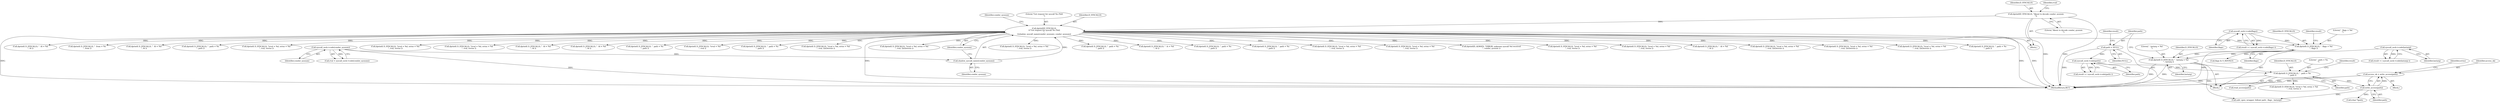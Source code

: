 digraph "0_htcondor_5e5571d1a431eb3c61977b6dd6ec90186ef79867_4@API" {
"1000721" [label="(Call,access_ok = write_access(path))"];
"1000723" [label="(Call,write_access(path))"];
"1000698" [label="(Call,dprintf( D_SYSCALLS, \"  path = %s\n\", path ))"];
"1000687" [label="(Call,dprintf( D_SYSCALLS, \"  lastarg = %d\n\", lastarg ))"];
"1000677" [label="(Call,dprintf( D_SYSCALLS, \"  flags = %d\n\", flags ))"];
"1000224" [label="(Call,dprintf(D_SYSCALLS,\n\t\t\"Got request for syscall %s (%d)\n\",\n\t\tshadow_syscall_name(condor_sysnum), condor_sysnum))"];
"1000158" [label="(Call,dprintf(D_SYSCALLS, \"About to decode condor_sysnum\n\"))"];
"1000227" [label="(Call,shadow_syscall_name(condor_sysnum))"];
"1000163" [label="(Call,syscall_sock->code(condor_sysnum))"];
"1000673" [label="(Call,syscall_sock->code(flags))"];
"1000683" [label="(Call,syscall_sock->code(lastarg))"];
"1000696" [label="(Call,syscall_sock->code(path))"];
"1000691" [label="(Call,path = NULL)"];
"1000723" [label="(Call,write_access(path))"];
"1000637" [label="(Call,dprintf( D_SYSCALLS, \"\trval = %d, errno = %d\n\", rval, terrno ))"];
"1000693" [label="(Identifier,NULL)"];
"1001470" [label="(Call,dprintf( D_SYSCALLS, \"  path = %s\n\", path ))"];
"1000733" [label="(Call,safe_open_wrapper_follow( path , flags , lastarg))"];
"1001542" [label="(Call,dprintf( D_SYSCALLS, \"  fs = %d\n\", fd ))"];
"1000228" [label="(Identifier,condor_sysnum)"];
"1000227" [label="(Call,shadow_syscall_name(condor_sysnum))"];
"1001380" [label="(Call,dprintf( D_SYSCALLS, \"  path = %s\n\", path ))"];
"1000668" [label="(Block,)"];
"1000751" [label="(Call,dprintf( D_SYSCALLS, \"\trval = %d, errno = %d\n\", rval, terrno ))"];
"1000678" [label="(Identifier,D_SYSCALLS)"];
"1000698" [label="(Call,dprintf( D_SYSCALLS, \"  path = %s\n\", path ))"];
"1000673" [label="(Call,syscall_sock->code(flags))"];
"1002373" [label="(Call,dprintf( D_SYSCALLS, \"  path = %s\n\", path ))"];
"1000721" [label="(Call,access_ok = write_access(path))"];
"1000261" [label="(Call,dprintf( D_SYSCALLS, \"\trval = %d, errno = %d\n\", rval, terrno ))"];
"1000589" [label="(Call,dprintf( D_SYSCALLS, \"\trval = %d, errno = %d\n\", rval, terrno ))"];
"1000701" [label="(Identifier,path)"];
"1000689" [label="(Literal,\"  lastarg = %d\n\")"];
"1002463" [label="(Call,dprintf(D_ALWAYS, \"ERROR: unknown syscall %d received\n\", condor_sysnum ))"];
"1000229" [label="(Identifier,condor_sysnum)"];
"1000163" [label="(Call,syscall_sock->code(condor_sysnum))"];
"1000441" [label="(Call,dprintf( D_SYSCALLS, \"\trval = %d, errno = %d\n\", rval, terrno ))"];
"1001339" [label="(Call,dprintf( D_SYSCALLS, \"\trval = %d, errno = %d\n\", rval, terrno ))"];
"1000682" [label="(Identifier,result)"];
"1000681" [label="(Call,result = ( syscall_sock->code(lastarg) ))"];
"1000853" [label="(Call,dprintf( D_SYSCALLS, \"  fd = %d\n\", fd ))"];
"1001814" [label="(Call,dprintf( D_SYSCALLS, \"\trval = %d, errno = %d\n\", rval, (int)terrno ))"];
"1000717" [label="(Call,read_access(path))"];
"1001885" [label="(Call,dprintf( D_SYSCALLS, \"\trval = %d, errno = %d\n\", rval, (int)terrno ))"];
"1000224" [label="(Call,dprintf(D_SYSCALLS,\n\t\t\"Got request for syscall %s (%d)\n\",\n\t\tshadow_syscall_name(condor_sysnum), condor_sysnum))"];
"1000226" [label="(Literal,\"Got request for syscall %s (%d)\n\")"];
"1000691" [label="(Call,path = NULL)"];
"1001961" [label="(Call,dprintf( D_SYSCALLS, \"\trval = %d, errno = %d\n\", rval, (int)terrno ))"];
"1000711" [label="(Call,flags & O_RDONLY)"];
"1001141" [label="(Call,dprintf( D_SYSCALLS, \"  path = %s\n\", path ))"];
"1000679" [label="(Literal,\"  flags = %d\n\")"];
"1000775" [label="(Call,(char *)path)"];
"1000225" [label="(Identifier,D_SYSCALLS)"];
"1000793" [label="(Call,dprintf( D_SYSCALLS, \"  fd = %d\n\", fd ))"];
"1001225" [label="(Call,dprintf( D_SYSCALLS, \"  from = %s\n\", from ))"];
"1000159" [label="(Identifier,D_SYSCALLS)"];
"1000955" [label="(Call,dprintf( D_SYSCALLS, \"  fd = %d\n\", fd ))"];
"1002112" [label="(Call,dprintf( D_SYSCALLS, \"  path = %s\n\", path ))"];
"1000162" [label="(Identifier,rval)"];
"1000699" [label="(Identifier,D_SYSCALLS)"];
"1000687" [label="(Call,dprintf( D_SYSCALLS, \"  lastarg = %d\n\", lastarg ))"];
"1000720" [label="(Block,)"];
"1000680" [label="(Identifier,flags)"];
"1000161" [label="(Call,rval = syscall_sock->code(condor_sysnum))"];
"1000694" [label="(Call,result = ( syscall_sock->code(path) ))"];
"1000684" [label="(Identifier,lastarg)"];
"1000697" [label="(Identifier,path)"];
"1000374" [label="(Call,dprintf( D_SYSCALLS, \"\trval = %d, errno = %d\n\", rval, terrno ))"];
"1000107" [label="(Block,)"];
"1000160" [label="(Literal,\"About to decode condor_sysnum\n\")"];
"1000700" [label="(Literal,\"  path = %s\n\")"];
"1000674" [label="(Identifier,flags)"];
"1000530" [label="(Call,dprintf( D_SYSCALLS, \"\trval = %d, errno = %d\n\", rval, terrno ))"];
"1000164" [label="(Identifier,condor_sysnum)"];
"1000724" [label="(Identifier,path)"];
"1000696" [label="(Call,syscall_sock->code(path))"];
"1000690" [label="(Identifier,lastarg)"];
"1000677" [label="(Call,dprintf( D_SYSCALLS, \"  flags = %d\n\", flags ))"];
"1000319" [label="(Call,dprintf( D_SYSCALLS, \"\trval = %d, errno = %d\n\", rval, terrno ))"];
"1000671" [label="(Call,result = ( syscall_sock->code(flags) ))"];
"1000231" [label="(Identifier,condor_sysnum)"];
"1002018" [label="(Call,dprintf( D_SYSCALLS, \"  fd = %d\n\", fd ))"];
"1000692" [label="(Identifier,path)"];
"1000703" [label="(Identifier,result)"];
"1000158" [label="(Call,dprintf(D_SYSCALLS, \"About to decode condor_sysnum\n\"))"];
"1000695" [label="(Identifier,result)"];
"1001055" [label="(Call,dprintf( D_SYSCALLS, \"  fd = %d\n\", fd ))"];
"1000726" [label="(Identifier,errno)"];
"1000722" [label="(Identifier,access_ok)"];
"1002215" [label="(Call,dprintf( D_SYSCALLS, \"  path = %s\n\", path ))"];
"1001682" [label="(Call,dprintf( D_SYSCALLS, \"\trval = %d\n\", rval ))"];
"1002289" [label="(Call,dprintf( D_SYSCALLS, \"  path = %s\n\", path ))"];
"1001730" [label="(Call,dprintf( D_SYSCALLS, \"\trval = %d, errno = %d\n\", rval, (int)terrno ))"];
"1000683" [label="(Call,syscall_sock->code(lastarg))"];
"1000688" [label="(Identifier,D_SYSCALLS)"];
"1002472" [label="(MethodReturn,RET)"];
"1001623" [label="(Call,dprintf( D_SYSCALLS, \"\trval = %d, errno = %d\n\", rval, (int)terrno ))"];
"1000721" -> "1000720"  [label="AST: "];
"1000721" -> "1000723"  [label="CFG: "];
"1000722" -> "1000721"  [label="AST: "];
"1000723" -> "1000721"  [label="AST: "];
"1000726" -> "1000721"  [label="CFG: "];
"1000721" -> "1002472"  [label="DDG: "];
"1000721" -> "1002472"  [label="DDG: "];
"1000723" -> "1000721"  [label="DDG: "];
"1000723" -> "1000724"  [label="CFG: "];
"1000724" -> "1000723"  [label="AST: "];
"1000698" -> "1000723"  [label="DDG: "];
"1000723" -> "1000733"  [label="DDG: "];
"1000723" -> "1000775"  [label="DDG: "];
"1000698" -> "1000668"  [label="AST: "];
"1000698" -> "1000701"  [label="CFG: "];
"1000699" -> "1000698"  [label="AST: "];
"1000700" -> "1000698"  [label="AST: "];
"1000701" -> "1000698"  [label="AST: "];
"1000703" -> "1000698"  [label="CFG: "];
"1000698" -> "1002472"  [label="DDG: "];
"1000687" -> "1000698"  [label="DDG: "];
"1000696" -> "1000698"  [label="DDG: "];
"1000698" -> "1000717"  [label="DDG: "];
"1000698" -> "1000751"  [label="DDG: "];
"1000687" -> "1000668"  [label="AST: "];
"1000687" -> "1000690"  [label="CFG: "];
"1000688" -> "1000687"  [label="AST: "];
"1000689" -> "1000687"  [label="AST: "];
"1000690" -> "1000687"  [label="AST: "];
"1000692" -> "1000687"  [label="CFG: "];
"1000687" -> "1002472"  [label="DDG: "];
"1000687" -> "1002472"  [label="DDG: "];
"1000677" -> "1000687"  [label="DDG: "];
"1000683" -> "1000687"  [label="DDG: "];
"1000687" -> "1000733"  [label="DDG: "];
"1000677" -> "1000668"  [label="AST: "];
"1000677" -> "1000680"  [label="CFG: "];
"1000678" -> "1000677"  [label="AST: "];
"1000679" -> "1000677"  [label="AST: "];
"1000680" -> "1000677"  [label="AST: "];
"1000682" -> "1000677"  [label="CFG: "];
"1000677" -> "1002472"  [label="DDG: "];
"1000224" -> "1000677"  [label="DDG: "];
"1000673" -> "1000677"  [label="DDG: "];
"1000677" -> "1000711"  [label="DDG: "];
"1000224" -> "1000107"  [label="AST: "];
"1000224" -> "1000229"  [label="CFG: "];
"1000225" -> "1000224"  [label="AST: "];
"1000226" -> "1000224"  [label="AST: "];
"1000227" -> "1000224"  [label="AST: "];
"1000229" -> "1000224"  [label="AST: "];
"1000231" -> "1000224"  [label="CFG: "];
"1000224" -> "1002472"  [label="DDG: "];
"1000224" -> "1002472"  [label="DDG: "];
"1000224" -> "1002472"  [label="DDG: "];
"1000224" -> "1002472"  [label="DDG: "];
"1000158" -> "1000224"  [label="DDG: "];
"1000227" -> "1000224"  [label="DDG: "];
"1000224" -> "1000261"  [label="DDG: "];
"1000224" -> "1000319"  [label="DDG: "];
"1000224" -> "1000374"  [label="DDG: "];
"1000224" -> "1000441"  [label="DDG: "];
"1000224" -> "1000530"  [label="DDG: "];
"1000224" -> "1000589"  [label="DDG: "];
"1000224" -> "1000637"  [label="DDG: "];
"1000224" -> "1000793"  [label="DDG: "];
"1000224" -> "1000853"  [label="DDG: "];
"1000224" -> "1000955"  [label="DDG: "];
"1000224" -> "1001055"  [label="DDG: "];
"1000224" -> "1001141"  [label="DDG: "];
"1000224" -> "1001225"  [label="DDG: "];
"1000224" -> "1001339"  [label="DDG: "];
"1000224" -> "1001380"  [label="DDG: "];
"1000224" -> "1001470"  [label="DDG: "];
"1000224" -> "1001542"  [label="DDG: "];
"1000224" -> "1001623"  [label="DDG: "];
"1000224" -> "1001682"  [label="DDG: "];
"1000224" -> "1001730"  [label="DDG: "];
"1000224" -> "1001814"  [label="DDG: "];
"1000224" -> "1001885"  [label="DDG: "];
"1000224" -> "1001961"  [label="DDG: "];
"1000224" -> "1002018"  [label="DDG: "];
"1000224" -> "1002112"  [label="DDG: "];
"1000224" -> "1002215"  [label="DDG: "];
"1000224" -> "1002289"  [label="DDG: "];
"1000224" -> "1002373"  [label="DDG: "];
"1000224" -> "1002463"  [label="DDG: "];
"1000158" -> "1000107"  [label="AST: "];
"1000158" -> "1000160"  [label="CFG: "];
"1000159" -> "1000158"  [label="AST: "];
"1000160" -> "1000158"  [label="AST: "];
"1000162" -> "1000158"  [label="CFG: "];
"1000158" -> "1002472"  [label="DDG: "];
"1000158" -> "1002472"  [label="DDG: "];
"1000227" -> "1000228"  [label="CFG: "];
"1000228" -> "1000227"  [label="AST: "];
"1000229" -> "1000227"  [label="CFG: "];
"1000163" -> "1000227"  [label="DDG: "];
"1000163" -> "1000161"  [label="AST: "];
"1000163" -> "1000164"  [label="CFG: "];
"1000164" -> "1000163"  [label="AST: "];
"1000161" -> "1000163"  [label="CFG: "];
"1000163" -> "1002472"  [label="DDG: "];
"1000163" -> "1000161"  [label="DDG: "];
"1000673" -> "1000671"  [label="AST: "];
"1000673" -> "1000674"  [label="CFG: "];
"1000674" -> "1000673"  [label="AST: "];
"1000671" -> "1000673"  [label="CFG: "];
"1000673" -> "1000671"  [label="DDG: "];
"1000683" -> "1000681"  [label="AST: "];
"1000683" -> "1000684"  [label="CFG: "];
"1000684" -> "1000683"  [label="AST: "];
"1000681" -> "1000683"  [label="CFG: "];
"1000683" -> "1000681"  [label="DDG: "];
"1000696" -> "1000694"  [label="AST: "];
"1000696" -> "1000697"  [label="CFG: "];
"1000697" -> "1000696"  [label="AST: "];
"1000694" -> "1000696"  [label="CFG: "];
"1000696" -> "1000694"  [label="DDG: "];
"1000691" -> "1000696"  [label="DDG: "];
"1000691" -> "1000668"  [label="AST: "];
"1000691" -> "1000693"  [label="CFG: "];
"1000692" -> "1000691"  [label="AST: "];
"1000693" -> "1000691"  [label="AST: "];
"1000695" -> "1000691"  [label="CFG: "];
"1000691" -> "1002472"  [label="DDG: "];
}

